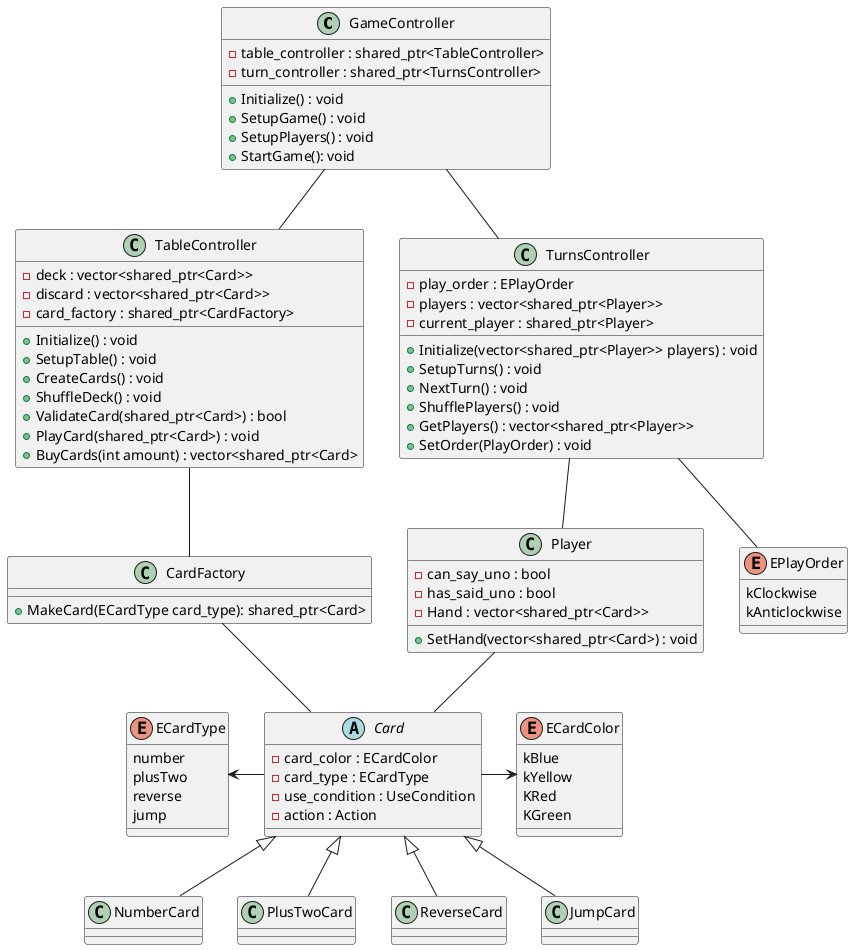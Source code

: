﻿@startuml
'https://plantuml.com/class-diagram

class GameController {
- table_controller : shared_ptr<TableController>
- turn_controller : shared_ptr<TurnsController>

+ Initialize() : void
+ SetupGame() : void
+ SetupPlayers() : void
+ StartGame(): void
}

class TableController{
- deck : vector<shared_ptr<Card>>
- discard : vector<shared_ptr<Card>>
- card_factory : shared_ptr<CardFactory>

+ Initialize() : void
+ SetupTable() : void
+ CreateCards() : void
+ ShuffleDeck() : void
+ ValidateCard(shared_ptr<Card>) : bool
+ PlayCard(shared_ptr<Card>) : void
+ BuyCards(int amount) : vector<shared_ptr<Card>
}

class TurnsController{
- play_order : EPlayOrder
- players : vector<shared_ptr<Player>>
- current_player : shared_ptr<Player>

+ Initialize(vector<shared_ptr<Player>> players) : void
+ SetupTurns() : void
+ NextTurn() : void
+ ShufflePlayers() : void
+ GetPlayers() : vector<shared_ptr<Player>>
+ SetOrder(PlayOrder) : void
}

class Player{
- can_say_uno : bool
- has_said_uno : bool
- Hand : vector<shared_ptr<Card>>

+ SetHand(vector<shared_ptr<Card>) : void
}

class CardFactory{
+ MakeCard(ECardType card_type): shared_ptr<Card>
}

abstract Card{
- card_color : ECardColor
- card_type : ECardType
- use_condition : UseCondition
- action : Action
}

class NumberCard extends Card{
}

class PlusTwoCard extends Card{
}

class ReverseCard extends Card{
}

class JumpCard extends Card{
}

enum ECardColor {
kBlue
kYellow
KRed
KGreen
}

enum ECardType {
number
plusTwo
reverse
jump
}

enum EPlayOrder{
kClockwise
kAnticlockwise
}

GameController -- TableController
GameController -- TurnsController

TableController -- CardFactory

TurnsController -- EPlayOrder
TurnsController -- Player

Card -> ECardColor
ECardType <- Card

Player -- Card

CardFactory -- Card

@enduml